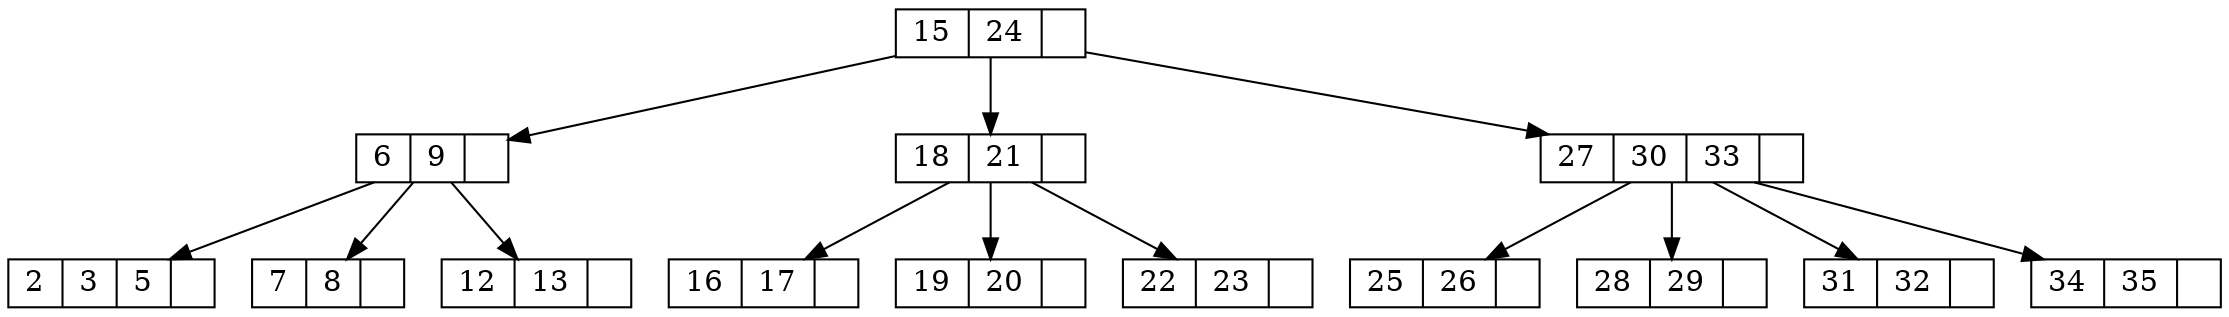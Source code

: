 digraph G {
 node [shape = record,height=.1];15->6;
6->2;
6->7;
6->12;
15->18;
18->16;
18->19;
18->22;
15->27;
27->25;
27->28;
27->31;
27->34;
15[label = "<f0>15|<f1>24|"];
6[label = "<f0>6|<f1>9|"];
2[label = "<f0>2|<f1>3|<f2>5|"];
7[label = "<f0>7|<f1>8|"];
12[label = "<f0>12|<f1>13|"];
18[label = "<f0>18|<f1>21|"];
16[label = "<f0>16|<f1>17|"];
19[label = "<f0>19|<f1>20|"];
22[label = "<f0>22|<f1>23|"];
27[label = "<f0>27|<f1>30|<f2>33|"];
25[label = "<f0>25|<f1>26|"];
28[label = "<f0>28|<f1>29|"];
31[label = "<f0>31|<f1>32|"];
34[label = "<f0>34|<f1>35|"];
}